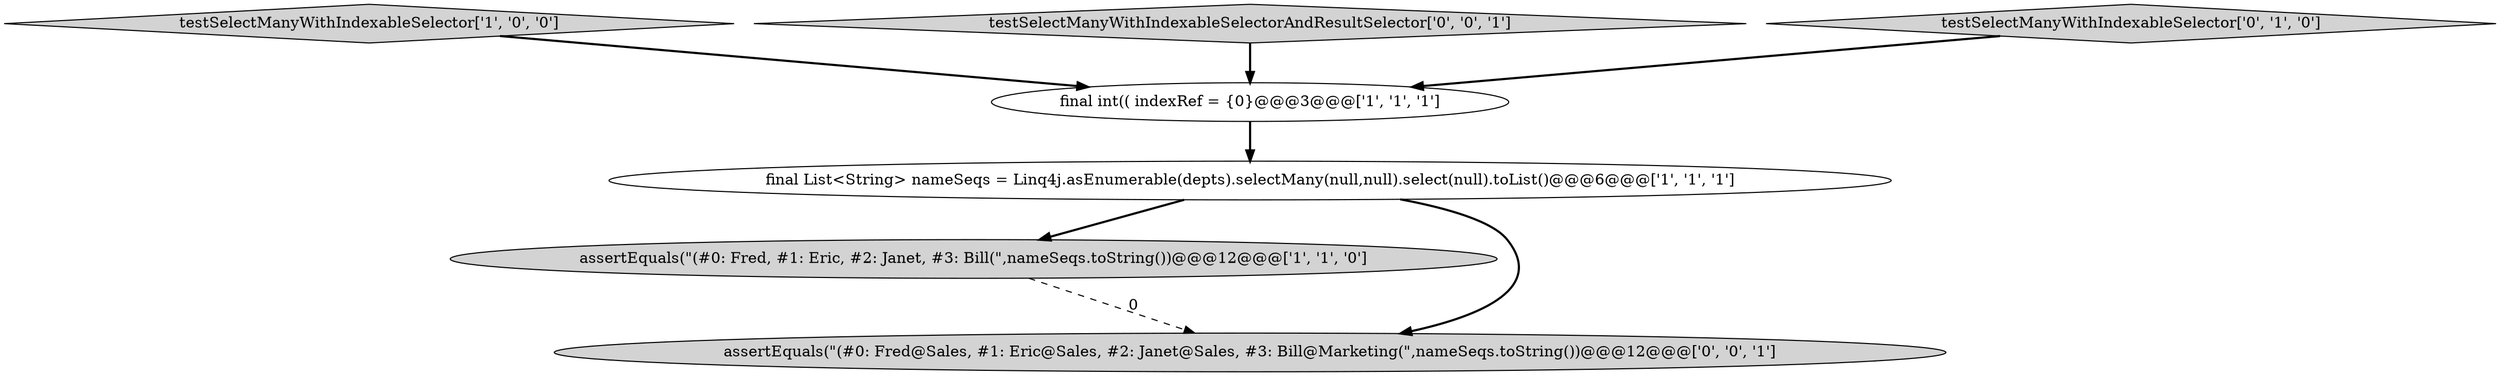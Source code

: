 digraph {
2 [style = filled, label = "testSelectManyWithIndexableSelector['1', '0', '0']", fillcolor = lightgray, shape = diamond image = "AAA0AAABBB1BBB"];
3 [style = filled, label = "final int(( indexRef = {0}@@@3@@@['1', '1', '1']", fillcolor = white, shape = ellipse image = "AAA0AAABBB1BBB"];
6 [style = filled, label = "testSelectManyWithIndexableSelectorAndResultSelector['0', '0', '1']", fillcolor = lightgray, shape = diamond image = "AAA0AAABBB3BBB"];
1 [style = filled, label = "assertEquals(\"(#0: Fred, #1: Eric, #2: Janet, #3: Bill(\",nameSeqs.toString())@@@12@@@['1', '1', '0']", fillcolor = lightgray, shape = ellipse image = "AAA0AAABBB1BBB"];
0 [style = filled, label = "final List<String> nameSeqs = Linq4j.asEnumerable(depts).selectMany(null,null).select(null).toList()@@@6@@@['1', '1', '1']", fillcolor = white, shape = ellipse image = "AAA0AAABBB1BBB"];
4 [style = filled, label = "testSelectManyWithIndexableSelector['0', '1', '0']", fillcolor = lightgray, shape = diamond image = "AAA0AAABBB2BBB"];
5 [style = filled, label = "assertEquals(\"(#0: Fred@Sales, #1: Eric@Sales, #2: Janet@Sales, #3: Bill@Marketing(\",nameSeqs.toString())@@@12@@@['0', '0', '1']", fillcolor = lightgray, shape = ellipse image = "AAA0AAABBB3BBB"];
6->3 [style = bold, label=""];
4->3 [style = bold, label=""];
1->5 [style = dashed, label="0"];
0->1 [style = bold, label=""];
3->0 [style = bold, label=""];
2->3 [style = bold, label=""];
0->5 [style = bold, label=""];
}

